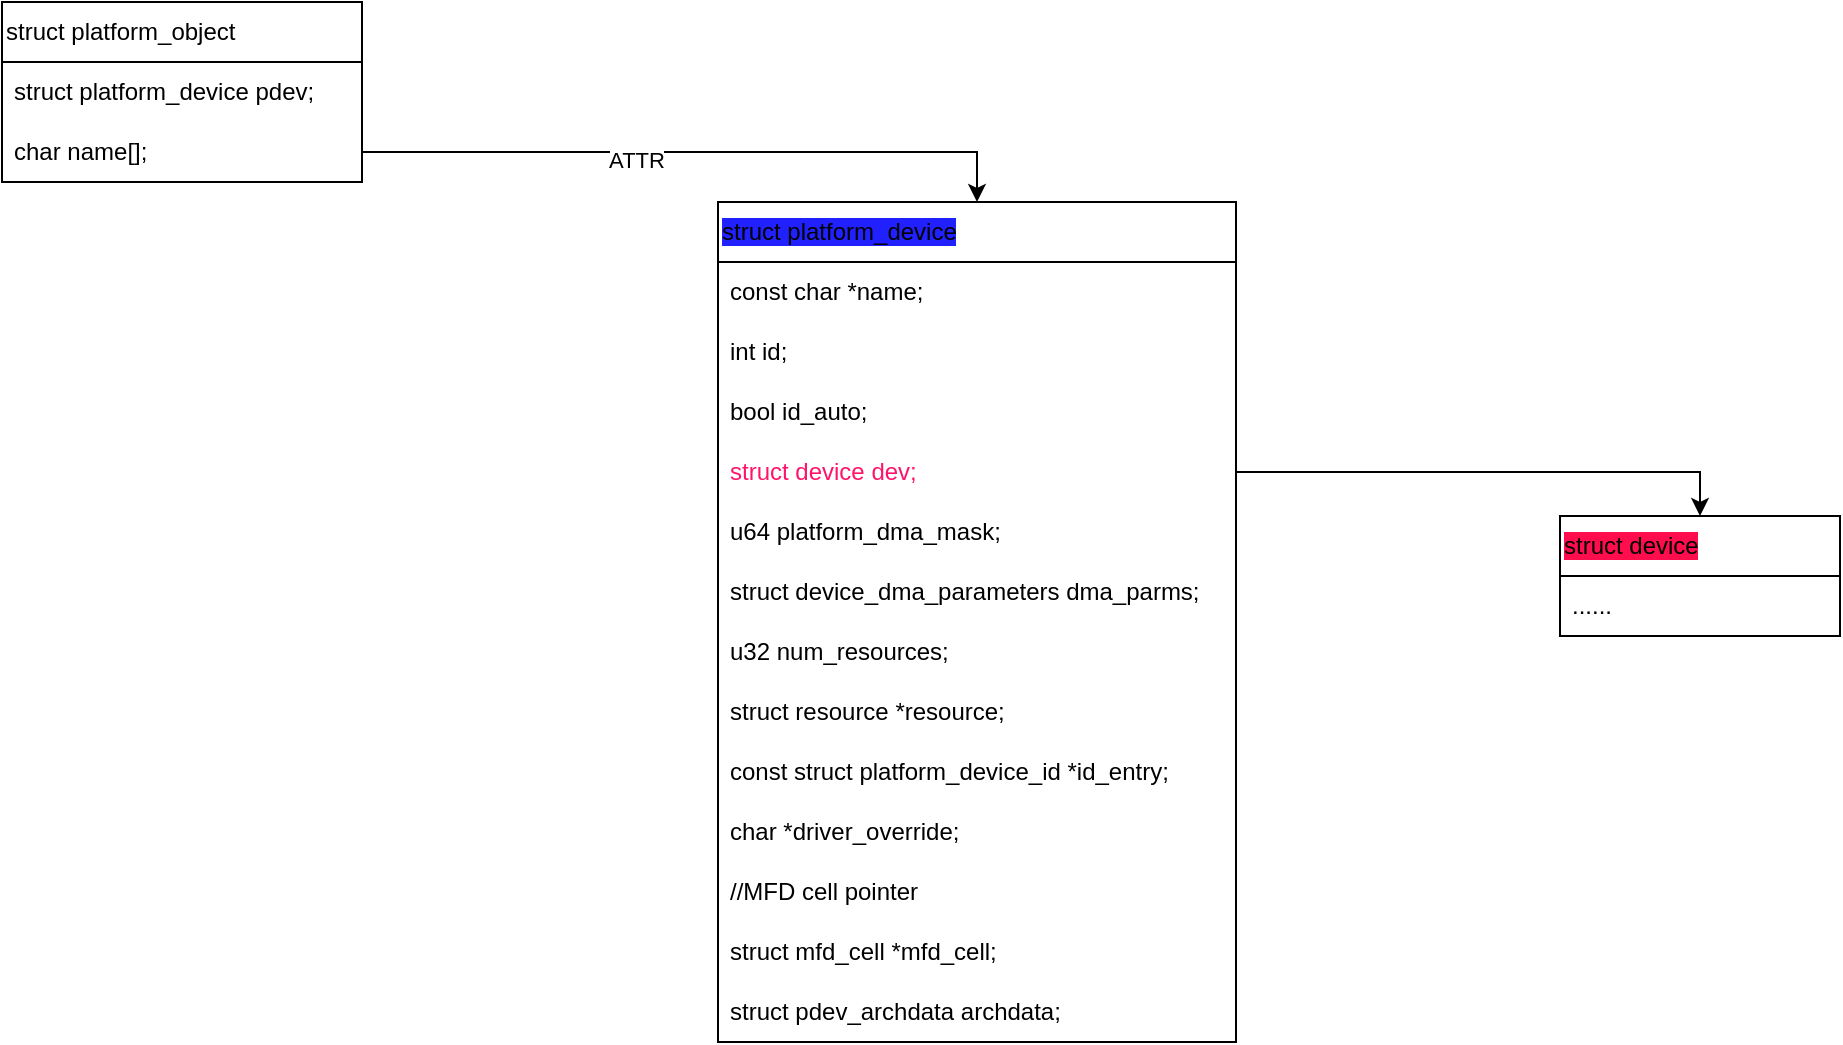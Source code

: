 <mxfile version="22.0.8" type="github">
  <diagram name="第 1 页" id="g33CBlJ5SNApXaNpEMKn">
    <mxGraphModel dx="368" dy="1155" grid="0" gridSize="10" guides="1" tooltips="1" connect="1" arrows="1" fold="1" page="0" pageScale="1" pageWidth="827" pageHeight="1169" math="0" shadow="0">
      <root>
        <mxCell id="0" />
        <mxCell id="1" parent="0" />
        <mxCell id="AA_tKpw4J6MFZE_gjbel-1" value="struct platform_object" style="swimlane;fontStyle=0;childLayout=stackLayout;horizontal=1;startSize=30;horizontalStack=0;resizeParent=1;resizeParentMax=0;resizeLast=0;collapsible=1;marginBottom=0;whiteSpace=wrap;html=1;align=left;" vertex="1" parent="1">
          <mxGeometry x="21" y="191" width="180" height="90" as="geometry" />
        </mxCell>
        <mxCell id="AA_tKpw4J6MFZE_gjbel-2" value="struct platform_device pdev;" style="text;strokeColor=none;fillColor=none;align=left;verticalAlign=middle;spacingLeft=4;spacingRight=4;overflow=hidden;points=[[0,0.5],[1,0.5]];portConstraint=eastwest;rotatable=0;whiteSpace=wrap;html=1;" vertex="1" parent="AA_tKpw4J6MFZE_gjbel-1">
          <mxGeometry y="30" width="180" height="30" as="geometry" />
        </mxCell>
        <mxCell id="AA_tKpw4J6MFZE_gjbel-3" value="char name[];" style="text;strokeColor=none;fillColor=none;align=left;verticalAlign=middle;spacingLeft=4;spacingRight=4;overflow=hidden;points=[[0,0.5],[1,0.5]];portConstraint=eastwest;rotatable=0;whiteSpace=wrap;html=1;" vertex="1" parent="AA_tKpw4J6MFZE_gjbel-1">
          <mxGeometry y="60" width="180" height="30" as="geometry" />
        </mxCell>
        <mxCell id="AA_tKpw4J6MFZE_gjbel-5" value="&lt;span style=&quot;background-color: rgb(33, 33, 255);&quot;&gt;struct platform_device&lt;/span&gt;" style="swimlane;fontStyle=0;childLayout=stackLayout;horizontal=1;startSize=30;horizontalStack=0;resizeParent=1;resizeParentMax=0;resizeLast=0;collapsible=1;marginBottom=0;whiteSpace=wrap;html=1;align=left;" vertex="1" parent="1">
          <mxGeometry x="379" y="291" width="259" height="420" as="geometry" />
        </mxCell>
        <mxCell id="AA_tKpw4J6MFZE_gjbel-6" value="const char *name;" style="text;strokeColor=none;fillColor=none;align=left;verticalAlign=middle;spacingLeft=4;spacingRight=4;overflow=hidden;points=[[0,0.5],[1,0.5]];portConstraint=eastwest;rotatable=0;whiteSpace=wrap;html=1;" vertex="1" parent="AA_tKpw4J6MFZE_gjbel-5">
          <mxGeometry y="30" width="259" height="30" as="geometry" />
        </mxCell>
        <mxCell id="AA_tKpw4J6MFZE_gjbel-7" value="int id;" style="text;strokeColor=none;fillColor=none;align=left;verticalAlign=middle;spacingLeft=4;spacingRight=4;overflow=hidden;points=[[0,0.5],[1,0.5]];portConstraint=eastwest;rotatable=0;whiteSpace=wrap;html=1;" vertex="1" parent="AA_tKpw4J6MFZE_gjbel-5">
          <mxGeometry y="60" width="259" height="30" as="geometry" />
        </mxCell>
        <mxCell id="AA_tKpw4J6MFZE_gjbel-8" value="bool id_auto;" style="text;strokeColor=none;fillColor=none;align=left;verticalAlign=middle;spacingLeft=4;spacingRight=4;overflow=hidden;points=[[0,0.5],[1,0.5]];portConstraint=eastwest;rotatable=0;whiteSpace=wrap;html=1;" vertex="1" parent="AA_tKpw4J6MFZE_gjbel-5">
          <mxGeometry y="90" width="259" height="30" as="geometry" />
        </mxCell>
        <mxCell id="AA_tKpw4J6MFZE_gjbel-9" value="&lt;font color=&quot;#ff146a&quot;&gt;struct device dev;&lt;/font&gt;" style="text;strokeColor=none;fillColor=none;align=left;verticalAlign=middle;spacingLeft=4;spacingRight=4;overflow=hidden;points=[[0,0.5],[1,0.5]];portConstraint=eastwest;rotatable=0;whiteSpace=wrap;html=1;" vertex="1" parent="AA_tKpw4J6MFZE_gjbel-5">
          <mxGeometry y="120" width="259" height="30" as="geometry" />
        </mxCell>
        <mxCell id="AA_tKpw4J6MFZE_gjbel-13" value="u64 platform_dma_mask;" style="text;strokeColor=none;fillColor=none;align=left;verticalAlign=middle;spacingLeft=4;spacingRight=4;overflow=hidden;points=[[0,0.5],[1,0.5]];portConstraint=eastwest;rotatable=0;whiteSpace=wrap;html=1;" vertex="1" parent="AA_tKpw4J6MFZE_gjbel-5">
          <mxGeometry y="150" width="259" height="30" as="geometry" />
        </mxCell>
        <mxCell id="AA_tKpw4J6MFZE_gjbel-14" value="struct device_dma_parameters dma_parms;" style="text;strokeColor=none;fillColor=none;align=left;verticalAlign=middle;spacingLeft=4;spacingRight=4;overflow=hidden;points=[[0,0.5],[1,0.5]];portConstraint=eastwest;rotatable=0;whiteSpace=wrap;html=1;" vertex="1" parent="AA_tKpw4J6MFZE_gjbel-5">
          <mxGeometry y="180" width="259" height="30" as="geometry" />
        </mxCell>
        <mxCell id="AA_tKpw4J6MFZE_gjbel-15" value="u32 num_resources;" style="text;strokeColor=none;fillColor=none;align=left;verticalAlign=middle;spacingLeft=4;spacingRight=4;overflow=hidden;points=[[0,0.5],[1,0.5]];portConstraint=eastwest;rotatable=0;whiteSpace=wrap;html=1;" vertex="1" parent="AA_tKpw4J6MFZE_gjbel-5">
          <mxGeometry y="210" width="259" height="30" as="geometry" />
        </mxCell>
        <mxCell id="AA_tKpw4J6MFZE_gjbel-16" value="struct resource *resource;" style="text;strokeColor=none;fillColor=none;align=left;verticalAlign=middle;spacingLeft=4;spacingRight=4;overflow=hidden;points=[[0,0.5],[1,0.5]];portConstraint=eastwest;rotatable=0;whiteSpace=wrap;html=1;" vertex="1" parent="AA_tKpw4J6MFZE_gjbel-5">
          <mxGeometry y="240" width="259" height="30" as="geometry" />
        </mxCell>
        <mxCell id="AA_tKpw4J6MFZE_gjbel-17" value="const struct platform_device_id *id_entry;" style="text;strokeColor=none;fillColor=none;align=left;verticalAlign=middle;spacingLeft=4;spacingRight=4;overflow=hidden;points=[[0,0.5],[1,0.5]];portConstraint=eastwest;rotatable=0;whiteSpace=wrap;html=1;" vertex="1" parent="AA_tKpw4J6MFZE_gjbel-5">
          <mxGeometry y="270" width="259" height="30" as="geometry" />
        </mxCell>
        <mxCell id="AA_tKpw4J6MFZE_gjbel-18" value="char *driver_override;" style="text;strokeColor=none;fillColor=none;align=left;verticalAlign=middle;spacingLeft=4;spacingRight=4;overflow=hidden;points=[[0,0.5],[1,0.5]];portConstraint=eastwest;rotatable=0;whiteSpace=wrap;html=1;" vertex="1" parent="AA_tKpw4J6MFZE_gjbel-5">
          <mxGeometry y="300" width="259" height="30" as="geometry" />
        </mxCell>
        <mxCell id="AA_tKpw4J6MFZE_gjbel-19" value="//MFD cell pointer" style="text;strokeColor=none;fillColor=none;align=left;verticalAlign=middle;spacingLeft=4;spacingRight=4;overflow=hidden;points=[[0,0.5],[1,0.5]];portConstraint=eastwest;rotatable=0;whiteSpace=wrap;html=1;" vertex="1" parent="AA_tKpw4J6MFZE_gjbel-5">
          <mxGeometry y="330" width="259" height="30" as="geometry" />
        </mxCell>
        <mxCell id="AA_tKpw4J6MFZE_gjbel-20" value="struct mfd_cell *mfd_cell;" style="text;strokeColor=none;fillColor=none;align=left;verticalAlign=middle;spacingLeft=4;spacingRight=4;overflow=hidden;points=[[0,0.5],[1,0.5]];portConstraint=eastwest;rotatable=0;whiteSpace=wrap;html=1;" vertex="1" parent="AA_tKpw4J6MFZE_gjbel-5">
          <mxGeometry y="360" width="259" height="30" as="geometry" />
        </mxCell>
        <mxCell id="AA_tKpw4J6MFZE_gjbel-22" value="struct pdev_archdata archdata;" style="text;strokeColor=none;fillColor=none;align=left;verticalAlign=middle;spacingLeft=4;spacingRight=4;overflow=hidden;points=[[0,0.5],[1,0.5]];portConstraint=eastwest;rotatable=0;whiteSpace=wrap;html=1;" vertex="1" parent="AA_tKpw4J6MFZE_gjbel-5">
          <mxGeometry y="390" width="259" height="30" as="geometry" />
        </mxCell>
        <mxCell id="AA_tKpw4J6MFZE_gjbel-10" style="edgeStyle=orthogonalEdgeStyle;rounded=0;orthogonalLoop=1;jettySize=auto;html=1;exitX=1;exitY=0.5;exitDx=0;exitDy=0;entryX=0.5;entryY=0;entryDx=0;entryDy=0;" edge="1" parent="1" source="AA_tKpw4J6MFZE_gjbel-3" target="AA_tKpw4J6MFZE_gjbel-5">
          <mxGeometry relative="1" as="geometry" />
        </mxCell>
        <mxCell id="AA_tKpw4J6MFZE_gjbel-12" value="ATTR" style="edgeLabel;html=1;align=center;verticalAlign=middle;resizable=0;points=[];" vertex="1" connectable="0" parent="AA_tKpw4J6MFZE_gjbel-10">
          <mxGeometry x="-0.179" y="-4" relative="1" as="geometry">
            <mxPoint as="offset" />
          </mxGeometry>
        </mxCell>
        <mxCell id="AA_tKpw4J6MFZE_gjbel-23" value="&lt;span style=&quot;background-color: rgb(255, 13, 77);&quot;&gt;struct device&lt;/span&gt;" style="swimlane;fontStyle=0;childLayout=stackLayout;horizontal=1;startSize=30;horizontalStack=0;resizeParent=1;resizeParentMax=0;resizeLast=0;collapsible=1;marginBottom=0;whiteSpace=wrap;html=1;align=left;" vertex="1" parent="1">
          <mxGeometry x="800" y="448" width="140" height="60" as="geometry" />
        </mxCell>
        <mxCell id="AA_tKpw4J6MFZE_gjbel-26" value="......" style="text;strokeColor=none;fillColor=none;align=left;verticalAlign=middle;spacingLeft=4;spacingRight=4;overflow=hidden;points=[[0,0.5],[1,0.5]];portConstraint=eastwest;rotatable=0;whiteSpace=wrap;html=1;" vertex="1" parent="AA_tKpw4J6MFZE_gjbel-23">
          <mxGeometry y="30" width="140" height="30" as="geometry" />
        </mxCell>
        <mxCell id="AA_tKpw4J6MFZE_gjbel-27" style="edgeStyle=orthogonalEdgeStyle;rounded=0;orthogonalLoop=1;jettySize=auto;html=1;exitX=1;exitY=0.5;exitDx=0;exitDy=0;entryX=0.5;entryY=0;entryDx=0;entryDy=0;" edge="1" parent="1" source="AA_tKpw4J6MFZE_gjbel-9" target="AA_tKpw4J6MFZE_gjbel-23">
          <mxGeometry relative="1" as="geometry" />
        </mxCell>
      </root>
    </mxGraphModel>
  </diagram>
</mxfile>
